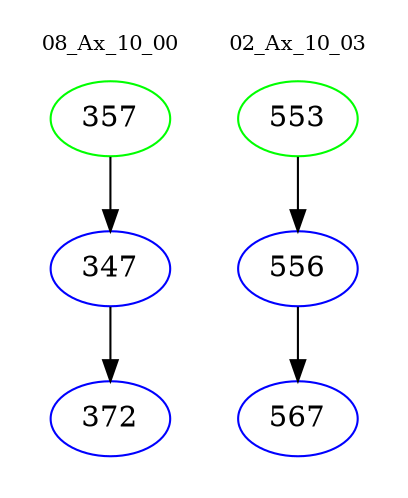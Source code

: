 digraph{
subgraph cluster_0 {
color = white
label = "08_Ax_10_00";
fontsize=10;
T0_357 [label="357", color="green"]
T0_357 -> T0_347 [color="black"]
T0_347 [label="347", color="blue"]
T0_347 -> T0_372 [color="black"]
T0_372 [label="372", color="blue"]
}
subgraph cluster_1 {
color = white
label = "02_Ax_10_03";
fontsize=10;
T1_553 [label="553", color="green"]
T1_553 -> T1_556 [color="black"]
T1_556 [label="556", color="blue"]
T1_556 -> T1_567 [color="black"]
T1_567 [label="567", color="blue"]
}
}
